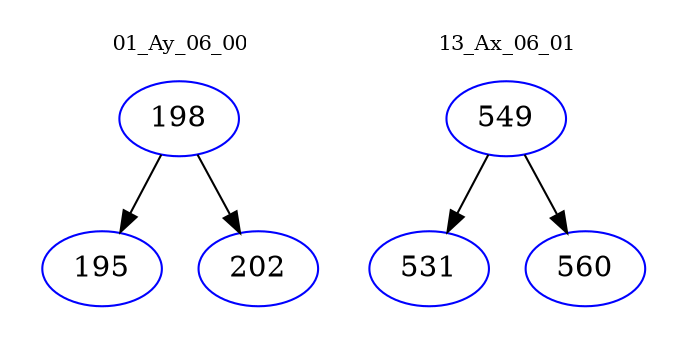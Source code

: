 digraph{
subgraph cluster_0 {
color = white
label = "01_Ay_06_00";
fontsize=10;
T0_198 [label="198", color="blue"]
T0_198 -> T0_195 [color="black"]
T0_195 [label="195", color="blue"]
T0_198 -> T0_202 [color="black"]
T0_202 [label="202", color="blue"]
}
subgraph cluster_1 {
color = white
label = "13_Ax_06_01";
fontsize=10;
T1_549 [label="549", color="blue"]
T1_549 -> T1_531 [color="black"]
T1_531 [label="531", color="blue"]
T1_549 -> T1_560 [color="black"]
T1_560 [label="560", color="blue"]
}
}
